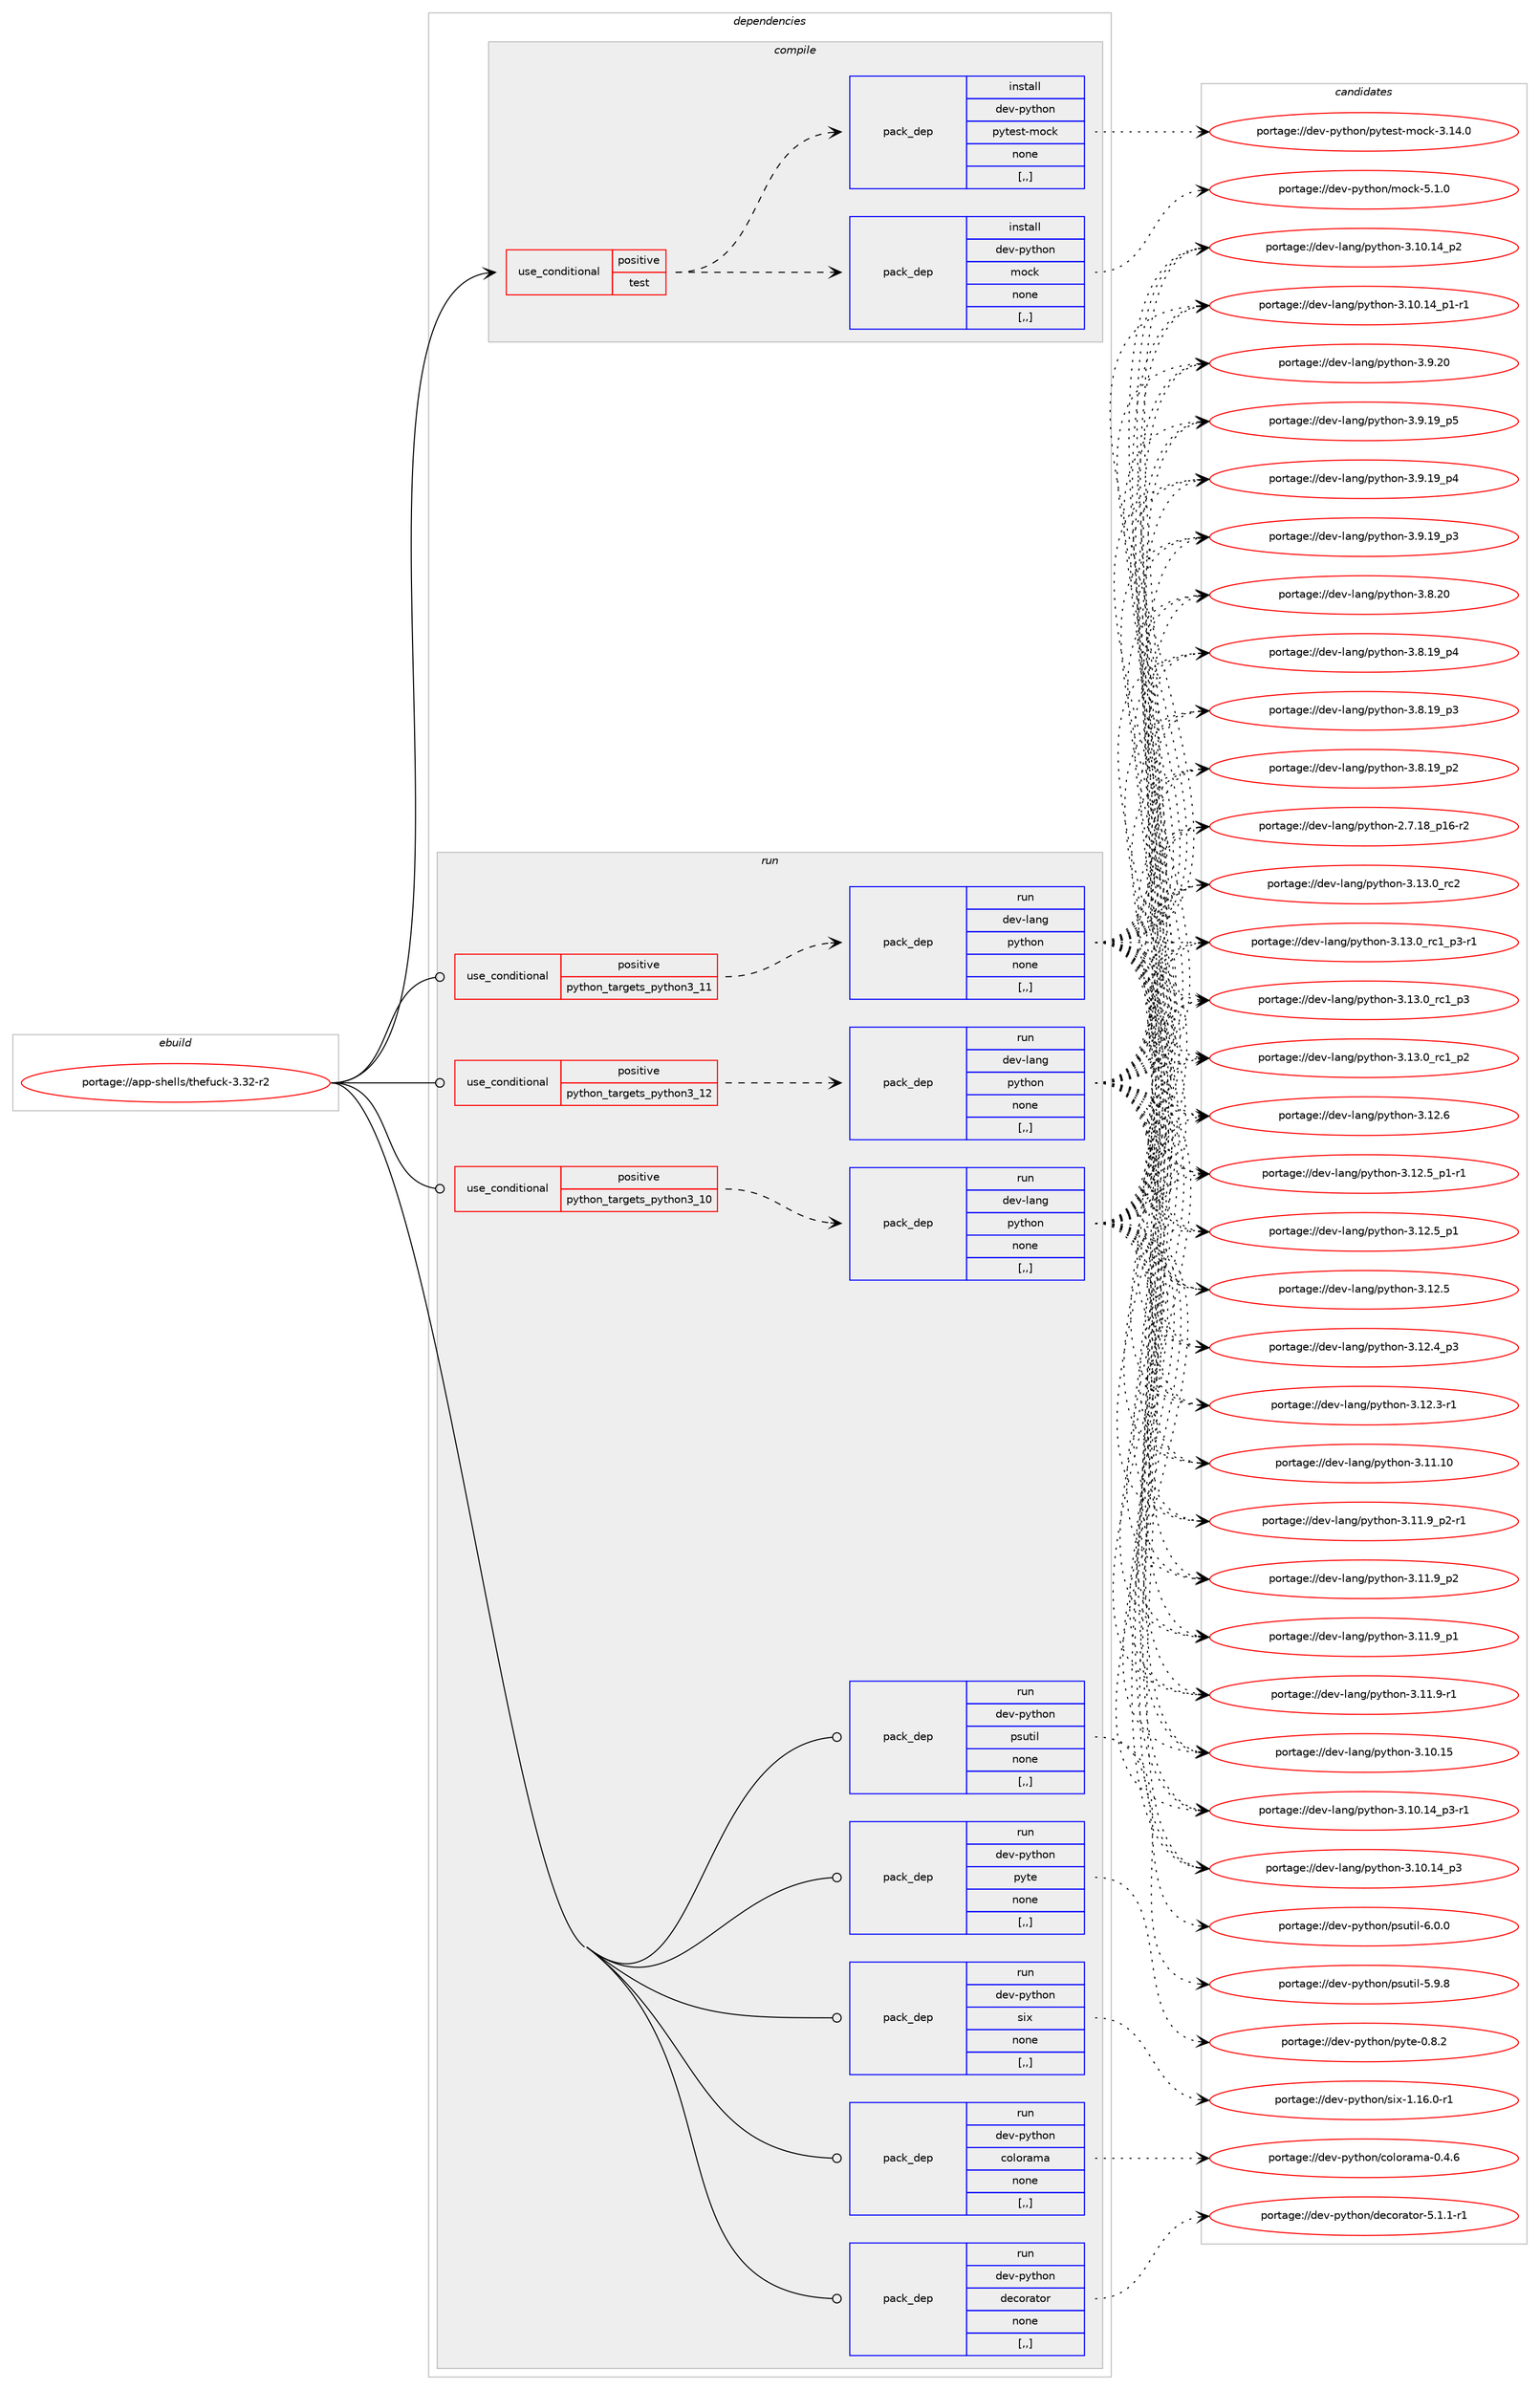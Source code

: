 digraph prolog {

# *************
# Graph options
# *************

newrank=true;
concentrate=true;
compound=true;
graph [rankdir=LR,fontname=Helvetica,fontsize=10,ranksep=1.5];#, ranksep=2.5, nodesep=0.2];
edge  [arrowhead=vee];
node  [fontname=Helvetica,fontsize=10];

# **********
# The ebuild
# **********

subgraph cluster_leftcol {
color=gray;
label=<<i>ebuild</i>>;
id [label="portage://app-shells/thefuck-3.32-r2", color=red, width=4, href="../app-shells/thefuck-3.32-r2.svg"];
}

# ****************
# The dependencies
# ****************

subgraph cluster_midcol {
color=gray;
label=<<i>dependencies</i>>;
subgraph cluster_compile {
fillcolor="#eeeeee";
style=filled;
label=<<i>compile</i>>;
subgraph cond144381 {
dependency546183 [label=<<TABLE BORDER="0" CELLBORDER="1" CELLSPACING="0" CELLPADDING="4"><TR><TD ROWSPAN="3" CELLPADDING="10">use_conditional</TD></TR><TR><TD>positive</TD></TR><TR><TD>test</TD></TR></TABLE>>, shape=none, color=red];
subgraph pack397718 {
dependency546184 [label=<<TABLE BORDER="0" CELLBORDER="1" CELLSPACING="0" CELLPADDING="4" WIDTH="220"><TR><TD ROWSPAN="6" CELLPADDING="30">pack_dep</TD></TR><TR><TD WIDTH="110">install</TD></TR><TR><TD>dev-python</TD></TR><TR><TD>mock</TD></TR><TR><TD>none</TD></TR><TR><TD>[,,]</TD></TR></TABLE>>, shape=none, color=blue];
}
dependency546183:e -> dependency546184:w [weight=20,style="dashed",arrowhead="vee"];
subgraph pack397719 {
dependency546185 [label=<<TABLE BORDER="0" CELLBORDER="1" CELLSPACING="0" CELLPADDING="4" WIDTH="220"><TR><TD ROWSPAN="6" CELLPADDING="30">pack_dep</TD></TR><TR><TD WIDTH="110">install</TD></TR><TR><TD>dev-python</TD></TR><TR><TD>pytest-mock</TD></TR><TR><TD>none</TD></TR><TR><TD>[,,]</TD></TR></TABLE>>, shape=none, color=blue];
}
dependency546183:e -> dependency546185:w [weight=20,style="dashed",arrowhead="vee"];
}
id:e -> dependency546183:w [weight=20,style="solid",arrowhead="vee"];
}
subgraph cluster_compileandrun {
fillcolor="#eeeeee";
style=filled;
label=<<i>compile and run</i>>;
}
subgraph cluster_run {
fillcolor="#eeeeee";
style=filled;
label=<<i>run</i>>;
subgraph cond144382 {
dependency546186 [label=<<TABLE BORDER="0" CELLBORDER="1" CELLSPACING="0" CELLPADDING="4"><TR><TD ROWSPAN="3" CELLPADDING="10">use_conditional</TD></TR><TR><TD>positive</TD></TR><TR><TD>python_targets_python3_10</TD></TR></TABLE>>, shape=none, color=red];
subgraph pack397720 {
dependency546187 [label=<<TABLE BORDER="0" CELLBORDER="1" CELLSPACING="0" CELLPADDING="4" WIDTH="220"><TR><TD ROWSPAN="6" CELLPADDING="30">pack_dep</TD></TR><TR><TD WIDTH="110">run</TD></TR><TR><TD>dev-lang</TD></TR><TR><TD>python</TD></TR><TR><TD>none</TD></TR><TR><TD>[,,]</TD></TR></TABLE>>, shape=none, color=blue];
}
dependency546186:e -> dependency546187:w [weight=20,style="dashed",arrowhead="vee"];
}
id:e -> dependency546186:w [weight=20,style="solid",arrowhead="odot"];
subgraph cond144383 {
dependency546188 [label=<<TABLE BORDER="0" CELLBORDER="1" CELLSPACING="0" CELLPADDING="4"><TR><TD ROWSPAN="3" CELLPADDING="10">use_conditional</TD></TR><TR><TD>positive</TD></TR><TR><TD>python_targets_python3_11</TD></TR></TABLE>>, shape=none, color=red];
subgraph pack397721 {
dependency546189 [label=<<TABLE BORDER="0" CELLBORDER="1" CELLSPACING="0" CELLPADDING="4" WIDTH="220"><TR><TD ROWSPAN="6" CELLPADDING="30">pack_dep</TD></TR><TR><TD WIDTH="110">run</TD></TR><TR><TD>dev-lang</TD></TR><TR><TD>python</TD></TR><TR><TD>none</TD></TR><TR><TD>[,,]</TD></TR></TABLE>>, shape=none, color=blue];
}
dependency546188:e -> dependency546189:w [weight=20,style="dashed",arrowhead="vee"];
}
id:e -> dependency546188:w [weight=20,style="solid",arrowhead="odot"];
subgraph cond144384 {
dependency546190 [label=<<TABLE BORDER="0" CELLBORDER="1" CELLSPACING="0" CELLPADDING="4"><TR><TD ROWSPAN="3" CELLPADDING="10">use_conditional</TD></TR><TR><TD>positive</TD></TR><TR><TD>python_targets_python3_12</TD></TR></TABLE>>, shape=none, color=red];
subgraph pack397722 {
dependency546191 [label=<<TABLE BORDER="0" CELLBORDER="1" CELLSPACING="0" CELLPADDING="4" WIDTH="220"><TR><TD ROWSPAN="6" CELLPADDING="30">pack_dep</TD></TR><TR><TD WIDTH="110">run</TD></TR><TR><TD>dev-lang</TD></TR><TR><TD>python</TD></TR><TR><TD>none</TD></TR><TR><TD>[,,]</TD></TR></TABLE>>, shape=none, color=blue];
}
dependency546190:e -> dependency546191:w [weight=20,style="dashed",arrowhead="vee"];
}
id:e -> dependency546190:w [weight=20,style="solid",arrowhead="odot"];
subgraph pack397723 {
dependency546192 [label=<<TABLE BORDER="0" CELLBORDER="1" CELLSPACING="0" CELLPADDING="4" WIDTH="220"><TR><TD ROWSPAN="6" CELLPADDING="30">pack_dep</TD></TR><TR><TD WIDTH="110">run</TD></TR><TR><TD>dev-python</TD></TR><TR><TD>colorama</TD></TR><TR><TD>none</TD></TR><TR><TD>[,,]</TD></TR></TABLE>>, shape=none, color=blue];
}
id:e -> dependency546192:w [weight=20,style="solid",arrowhead="odot"];
subgraph pack397724 {
dependency546193 [label=<<TABLE BORDER="0" CELLBORDER="1" CELLSPACING="0" CELLPADDING="4" WIDTH="220"><TR><TD ROWSPAN="6" CELLPADDING="30">pack_dep</TD></TR><TR><TD WIDTH="110">run</TD></TR><TR><TD>dev-python</TD></TR><TR><TD>decorator</TD></TR><TR><TD>none</TD></TR><TR><TD>[,,]</TD></TR></TABLE>>, shape=none, color=blue];
}
id:e -> dependency546193:w [weight=20,style="solid",arrowhead="odot"];
subgraph pack397725 {
dependency546194 [label=<<TABLE BORDER="0" CELLBORDER="1" CELLSPACING="0" CELLPADDING="4" WIDTH="220"><TR><TD ROWSPAN="6" CELLPADDING="30">pack_dep</TD></TR><TR><TD WIDTH="110">run</TD></TR><TR><TD>dev-python</TD></TR><TR><TD>psutil</TD></TR><TR><TD>none</TD></TR><TR><TD>[,,]</TD></TR></TABLE>>, shape=none, color=blue];
}
id:e -> dependency546194:w [weight=20,style="solid",arrowhead="odot"];
subgraph pack397726 {
dependency546195 [label=<<TABLE BORDER="0" CELLBORDER="1" CELLSPACING="0" CELLPADDING="4" WIDTH="220"><TR><TD ROWSPAN="6" CELLPADDING="30">pack_dep</TD></TR><TR><TD WIDTH="110">run</TD></TR><TR><TD>dev-python</TD></TR><TR><TD>pyte</TD></TR><TR><TD>none</TD></TR><TR><TD>[,,]</TD></TR></TABLE>>, shape=none, color=blue];
}
id:e -> dependency546195:w [weight=20,style="solid",arrowhead="odot"];
subgraph pack397727 {
dependency546196 [label=<<TABLE BORDER="0" CELLBORDER="1" CELLSPACING="0" CELLPADDING="4" WIDTH="220"><TR><TD ROWSPAN="6" CELLPADDING="30">pack_dep</TD></TR><TR><TD WIDTH="110">run</TD></TR><TR><TD>dev-python</TD></TR><TR><TD>six</TD></TR><TR><TD>none</TD></TR><TR><TD>[,,]</TD></TR></TABLE>>, shape=none, color=blue];
}
id:e -> dependency546196:w [weight=20,style="solid",arrowhead="odot"];
}
}

# **************
# The candidates
# **************

subgraph cluster_choices {
rank=same;
color=gray;
label=<<i>candidates</i>>;

subgraph choice397718 {
color=black;
nodesep=1;
choice100101118451121211161041111104710911199107455346494648 [label="portage://dev-python/mock-5.1.0", color=red, width=4,href="../dev-python/mock-5.1.0.svg"];
dependency546184:e -> choice100101118451121211161041111104710911199107455346494648:w [style=dotted,weight="100"];
}
subgraph choice397719 {
color=black;
nodesep=1;
choice1001011184511212111610411111047112121116101115116451091119910745514649524648 [label="portage://dev-python/pytest-mock-3.14.0", color=red, width=4,href="../dev-python/pytest-mock-3.14.0.svg"];
dependency546185:e -> choice1001011184511212111610411111047112121116101115116451091119910745514649524648:w [style=dotted,weight="100"];
}
subgraph choice397720 {
color=black;
nodesep=1;
choice10010111845108971101034711212111610411111045514649514648951149950 [label="portage://dev-lang/python-3.13.0_rc2", color=red, width=4,href="../dev-lang/python-3.13.0_rc2.svg"];
choice1001011184510897110103471121211161041111104551464951464895114994995112514511449 [label="portage://dev-lang/python-3.13.0_rc1_p3-r1", color=red, width=4,href="../dev-lang/python-3.13.0_rc1_p3-r1.svg"];
choice100101118451089711010347112121116104111110455146495146489511499499511251 [label="portage://dev-lang/python-3.13.0_rc1_p3", color=red, width=4,href="../dev-lang/python-3.13.0_rc1_p3.svg"];
choice100101118451089711010347112121116104111110455146495146489511499499511250 [label="portage://dev-lang/python-3.13.0_rc1_p2", color=red, width=4,href="../dev-lang/python-3.13.0_rc1_p2.svg"];
choice10010111845108971101034711212111610411111045514649504654 [label="portage://dev-lang/python-3.12.6", color=red, width=4,href="../dev-lang/python-3.12.6.svg"];
choice1001011184510897110103471121211161041111104551464950465395112494511449 [label="portage://dev-lang/python-3.12.5_p1-r1", color=red, width=4,href="../dev-lang/python-3.12.5_p1-r1.svg"];
choice100101118451089711010347112121116104111110455146495046539511249 [label="portage://dev-lang/python-3.12.5_p1", color=red, width=4,href="../dev-lang/python-3.12.5_p1.svg"];
choice10010111845108971101034711212111610411111045514649504653 [label="portage://dev-lang/python-3.12.5", color=red, width=4,href="../dev-lang/python-3.12.5.svg"];
choice100101118451089711010347112121116104111110455146495046529511251 [label="portage://dev-lang/python-3.12.4_p3", color=red, width=4,href="../dev-lang/python-3.12.4_p3.svg"];
choice100101118451089711010347112121116104111110455146495046514511449 [label="portage://dev-lang/python-3.12.3-r1", color=red, width=4,href="../dev-lang/python-3.12.3-r1.svg"];
choice1001011184510897110103471121211161041111104551464949464948 [label="portage://dev-lang/python-3.11.10", color=red, width=4,href="../dev-lang/python-3.11.10.svg"];
choice1001011184510897110103471121211161041111104551464949465795112504511449 [label="portage://dev-lang/python-3.11.9_p2-r1", color=red, width=4,href="../dev-lang/python-3.11.9_p2-r1.svg"];
choice100101118451089711010347112121116104111110455146494946579511250 [label="portage://dev-lang/python-3.11.9_p2", color=red, width=4,href="../dev-lang/python-3.11.9_p2.svg"];
choice100101118451089711010347112121116104111110455146494946579511249 [label="portage://dev-lang/python-3.11.9_p1", color=red, width=4,href="../dev-lang/python-3.11.9_p1.svg"];
choice100101118451089711010347112121116104111110455146494946574511449 [label="portage://dev-lang/python-3.11.9-r1", color=red, width=4,href="../dev-lang/python-3.11.9-r1.svg"];
choice1001011184510897110103471121211161041111104551464948464953 [label="portage://dev-lang/python-3.10.15", color=red, width=4,href="../dev-lang/python-3.10.15.svg"];
choice100101118451089711010347112121116104111110455146494846495295112514511449 [label="portage://dev-lang/python-3.10.14_p3-r1", color=red, width=4,href="../dev-lang/python-3.10.14_p3-r1.svg"];
choice10010111845108971101034711212111610411111045514649484649529511251 [label="portage://dev-lang/python-3.10.14_p3", color=red, width=4,href="../dev-lang/python-3.10.14_p3.svg"];
choice10010111845108971101034711212111610411111045514649484649529511250 [label="portage://dev-lang/python-3.10.14_p2", color=red, width=4,href="../dev-lang/python-3.10.14_p2.svg"];
choice100101118451089711010347112121116104111110455146494846495295112494511449 [label="portage://dev-lang/python-3.10.14_p1-r1", color=red, width=4,href="../dev-lang/python-3.10.14_p1-r1.svg"];
choice10010111845108971101034711212111610411111045514657465048 [label="portage://dev-lang/python-3.9.20", color=red, width=4,href="../dev-lang/python-3.9.20.svg"];
choice100101118451089711010347112121116104111110455146574649579511253 [label="portage://dev-lang/python-3.9.19_p5", color=red, width=4,href="../dev-lang/python-3.9.19_p5.svg"];
choice100101118451089711010347112121116104111110455146574649579511252 [label="portage://dev-lang/python-3.9.19_p4", color=red, width=4,href="../dev-lang/python-3.9.19_p4.svg"];
choice100101118451089711010347112121116104111110455146574649579511251 [label="portage://dev-lang/python-3.9.19_p3", color=red, width=4,href="../dev-lang/python-3.9.19_p3.svg"];
choice10010111845108971101034711212111610411111045514656465048 [label="portage://dev-lang/python-3.8.20", color=red, width=4,href="../dev-lang/python-3.8.20.svg"];
choice100101118451089711010347112121116104111110455146564649579511252 [label="portage://dev-lang/python-3.8.19_p4", color=red, width=4,href="../dev-lang/python-3.8.19_p4.svg"];
choice100101118451089711010347112121116104111110455146564649579511251 [label="portage://dev-lang/python-3.8.19_p3", color=red, width=4,href="../dev-lang/python-3.8.19_p3.svg"];
choice100101118451089711010347112121116104111110455146564649579511250 [label="portage://dev-lang/python-3.8.19_p2", color=red, width=4,href="../dev-lang/python-3.8.19_p2.svg"];
choice100101118451089711010347112121116104111110455046554649569511249544511450 [label="portage://dev-lang/python-2.7.18_p16-r2", color=red, width=4,href="../dev-lang/python-2.7.18_p16-r2.svg"];
dependency546187:e -> choice10010111845108971101034711212111610411111045514649514648951149950:w [style=dotted,weight="100"];
dependency546187:e -> choice1001011184510897110103471121211161041111104551464951464895114994995112514511449:w [style=dotted,weight="100"];
dependency546187:e -> choice100101118451089711010347112121116104111110455146495146489511499499511251:w [style=dotted,weight="100"];
dependency546187:e -> choice100101118451089711010347112121116104111110455146495146489511499499511250:w [style=dotted,weight="100"];
dependency546187:e -> choice10010111845108971101034711212111610411111045514649504654:w [style=dotted,weight="100"];
dependency546187:e -> choice1001011184510897110103471121211161041111104551464950465395112494511449:w [style=dotted,weight="100"];
dependency546187:e -> choice100101118451089711010347112121116104111110455146495046539511249:w [style=dotted,weight="100"];
dependency546187:e -> choice10010111845108971101034711212111610411111045514649504653:w [style=dotted,weight="100"];
dependency546187:e -> choice100101118451089711010347112121116104111110455146495046529511251:w [style=dotted,weight="100"];
dependency546187:e -> choice100101118451089711010347112121116104111110455146495046514511449:w [style=dotted,weight="100"];
dependency546187:e -> choice1001011184510897110103471121211161041111104551464949464948:w [style=dotted,weight="100"];
dependency546187:e -> choice1001011184510897110103471121211161041111104551464949465795112504511449:w [style=dotted,weight="100"];
dependency546187:e -> choice100101118451089711010347112121116104111110455146494946579511250:w [style=dotted,weight="100"];
dependency546187:e -> choice100101118451089711010347112121116104111110455146494946579511249:w [style=dotted,weight="100"];
dependency546187:e -> choice100101118451089711010347112121116104111110455146494946574511449:w [style=dotted,weight="100"];
dependency546187:e -> choice1001011184510897110103471121211161041111104551464948464953:w [style=dotted,weight="100"];
dependency546187:e -> choice100101118451089711010347112121116104111110455146494846495295112514511449:w [style=dotted,weight="100"];
dependency546187:e -> choice10010111845108971101034711212111610411111045514649484649529511251:w [style=dotted,weight="100"];
dependency546187:e -> choice10010111845108971101034711212111610411111045514649484649529511250:w [style=dotted,weight="100"];
dependency546187:e -> choice100101118451089711010347112121116104111110455146494846495295112494511449:w [style=dotted,weight="100"];
dependency546187:e -> choice10010111845108971101034711212111610411111045514657465048:w [style=dotted,weight="100"];
dependency546187:e -> choice100101118451089711010347112121116104111110455146574649579511253:w [style=dotted,weight="100"];
dependency546187:e -> choice100101118451089711010347112121116104111110455146574649579511252:w [style=dotted,weight="100"];
dependency546187:e -> choice100101118451089711010347112121116104111110455146574649579511251:w [style=dotted,weight="100"];
dependency546187:e -> choice10010111845108971101034711212111610411111045514656465048:w [style=dotted,weight="100"];
dependency546187:e -> choice100101118451089711010347112121116104111110455146564649579511252:w [style=dotted,weight="100"];
dependency546187:e -> choice100101118451089711010347112121116104111110455146564649579511251:w [style=dotted,weight="100"];
dependency546187:e -> choice100101118451089711010347112121116104111110455146564649579511250:w [style=dotted,weight="100"];
dependency546187:e -> choice100101118451089711010347112121116104111110455046554649569511249544511450:w [style=dotted,weight="100"];
}
subgraph choice397721 {
color=black;
nodesep=1;
choice10010111845108971101034711212111610411111045514649514648951149950 [label="portage://dev-lang/python-3.13.0_rc2", color=red, width=4,href="../dev-lang/python-3.13.0_rc2.svg"];
choice1001011184510897110103471121211161041111104551464951464895114994995112514511449 [label="portage://dev-lang/python-3.13.0_rc1_p3-r1", color=red, width=4,href="../dev-lang/python-3.13.0_rc1_p3-r1.svg"];
choice100101118451089711010347112121116104111110455146495146489511499499511251 [label="portage://dev-lang/python-3.13.0_rc1_p3", color=red, width=4,href="../dev-lang/python-3.13.0_rc1_p3.svg"];
choice100101118451089711010347112121116104111110455146495146489511499499511250 [label="portage://dev-lang/python-3.13.0_rc1_p2", color=red, width=4,href="../dev-lang/python-3.13.0_rc1_p2.svg"];
choice10010111845108971101034711212111610411111045514649504654 [label="portage://dev-lang/python-3.12.6", color=red, width=4,href="../dev-lang/python-3.12.6.svg"];
choice1001011184510897110103471121211161041111104551464950465395112494511449 [label="portage://dev-lang/python-3.12.5_p1-r1", color=red, width=4,href="../dev-lang/python-3.12.5_p1-r1.svg"];
choice100101118451089711010347112121116104111110455146495046539511249 [label="portage://dev-lang/python-3.12.5_p1", color=red, width=4,href="../dev-lang/python-3.12.5_p1.svg"];
choice10010111845108971101034711212111610411111045514649504653 [label="portage://dev-lang/python-3.12.5", color=red, width=4,href="../dev-lang/python-3.12.5.svg"];
choice100101118451089711010347112121116104111110455146495046529511251 [label="portage://dev-lang/python-3.12.4_p3", color=red, width=4,href="../dev-lang/python-3.12.4_p3.svg"];
choice100101118451089711010347112121116104111110455146495046514511449 [label="portage://dev-lang/python-3.12.3-r1", color=red, width=4,href="../dev-lang/python-3.12.3-r1.svg"];
choice1001011184510897110103471121211161041111104551464949464948 [label="portage://dev-lang/python-3.11.10", color=red, width=4,href="../dev-lang/python-3.11.10.svg"];
choice1001011184510897110103471121211161041111104551464949465795112504511449 [label="portage://dev-lang/python-3.11.9_p2-r1", color=red, width=4,href="../dev-lang/python-3.11.9_p2-r1.svg"];
choice100101118451089711010347112121116104111110455146494946579511250 [label="portage://dev-lang/python-3.11.9_p2", color=red, width=4,href="../dev-lang/python-3.11.9_p2.svg"];
choice100101118451089711010347112121116104111110455146494946579511249 [label="portage://dev-lang/python-3.11.9_p1", color=red, width=4,href="../dev-lang/python-3.11.9_p1.svg"];
choice100101118451089711010347112121116104111110455146494946574511449 [label="portage://dev-lang/python-3.11.9-r1", color=red, width=4,href="../dev-lang/python-3.11.9-r1.svg"];
choice1001011184510897110103471121211161041111104551464948464953 [label="portage://dev-lang/python-3.10.15", color=red, width=4,href="../dev-lang/python-3.10.15.svg"];
choice100101118451089711010347112121116104111110455146494846495295112514511449 [label="portage://dev-lang/python-3.10.14_p3-r1", color=red, width=4,href="../dev-lang/python-3.10.14_p3-r1.svg"];
choice10010111845108971101034711212111610411111045514649484649529511251 [label="portage://dev-lang/python-3.10.14_p3", color=red, width=4,href="../dev-lang/python-3.10.14_p3.svg"];
choice10010111845108971101034711212111610411111045514649484649529511250 [label="portage://dev-lang/python-3.10.14_p2", color=red, width=4,href="../dev-lang/python-3.10.14_p2.svg"];
choice100101118451089711010347112121116104111110455146494846495295112494511449 [label="portage://dev-lang/python-3.10.14_p1-r1", color=red, width=4,href="../dev-lang/python-3.10.14_p1-r1.svg"];
choice10010111845108971101034711212111610411111045514657465048 [label="portage://dev-lang/python-3.9.20", color=red, width=4,href="../dev-lang/python-3.9.20.svg"];
choice100101118451089711010347112121116104111110455146574649579511253 [label="portage://dev-lang/python-3.9.19_p5", color=red, width=4,href="../dev-lang/python-3.9.19_p5.svg"];
choice100101118451089711010347112121116104111110455146574649579511252 [label="portage://dev-lang/python-3.9.19_p4", color=red, width=4,href="../dev-lang/python-3.9.19_p4.svg"];
choice100101118451089711010347112121116104111110455146574649579511251 [label="portage://dev-lang/python-3.9.19_p3", color=red, width=4,href="../dev-lang/python-3.9.19_p3.svg"];
choice10010111845108971101034711212111610411111045514656465048 [label="portage://dev-lang/python-3.8.20", color=red, width=4,href="../dev-lang/python-3.8.20.svg"];
choice100101118451089711010347112121116104111110455146564649579511252 [label="portage://dev-lang/python-3.8.19_p4", color=red, width=4,href="../dev-lang/python-3.8.19_p4.svg"];
choice100101118451089711010347112121116104111110455146564649579511251 [label="portage://dev-lang/python-3.8.19_p3", color=red, width=4,href="../dev-lang/python-3.8.19_p3.svg"];
choice100101118451089711010347112121116104111110455146564649579511250 [label="portage://dev-lang/python-3.8.19_p2", color=red, width=4,href="../dev-lang/python-3.8.19_p2.svg"];
choice100101118451089711010347112121116104111110455046554649569511249544511450 [label="portage://dev-lang/python-2.7.18_p16-r2", color=red, width=4,href="../dev-lang/python-2.7.18_p16-r2.svg"];
dependency546189:e -> choice10010111845108971101034711212111610411111045514649514648951149950:w [style=dotted,weight="100"];
dependency546189:e -> choice1001011184510897110103471121211161041111104551464951464895114994995112514511449:w [style=dotted,weight="100"];
dependency546189:e -> choice100101118451089711010347112121116104111110455146495146489511499499511251:w [style=dotted,weight="100"];
dependency546189:e -> choice100101118451089711010347112121116104111110455146495146489511499499511250:w [style=dotted,weight="100"];
dependency546189:e -> choice10010111845108971101034711212111610411111045514649504654:w [style=dotted,weight="100"];
dependency546189:e -> choice1001011184510897110103471121211161041111104551464950465395112494511449:w [style=dotted,weight="100"];
dependency546189:e -> choice100101118451089711010347112121116104111110455146495046539511249:w [style=dotted,weight="100"];
dependency546189:e -> choice10010111845108971101034711212111610411111045514649504653:w [style=dotted,weight="100"];
dependency546189:e -> choice100101118451089711010347112121116104111110455146495046529511251:w [style=dotted,weight="100"];
dependency546189:e -> choice100101118451089711010347112121116104111110455146495046514511449:w [style=dotted,weight="100"];
dependency546189:e -> choice1001011184510897110103471121211161041111104551464949464948:w [style=dotted,weight="100"];
dependency546189:e -> choice1001011184510897110103471121211161041111104551464949465795112504511449:w [style=dotted,weight="100"];
dependency546189:e -> choice100101118451089711010347112121116104111110455146494946579511250:w [style=dotted,weight="100"];
dependency546189:e -> choice100101118451089711010347112121116104111110455146494946579511249:w [style=dotted,weight="100"];
dependency546189:e -> choice100101118451089711010347112121116104111110455146494946574511449:w [style=dotted,weight="100"];
dependency546189:e -> choice1001011184510897110103471121211161041111104551464948464953:w [style=dotted,weight="100"];
dependency546189:e -> choice100101118451089711010347112121116104111110455146494846495295112514511449:w [style=dotted,weight="100"];
dependency546189:e -> choice10010111845108971101034711212111610411111045514649484649529511251:w [style=dotted,weight="100"];
dependency546189:e -> choice10010111845108971101034711212111610411111045514649484649529511250:w [style=dotted,weight="100"];
dependency546189:e -> choice100101118451089711010347112121116104111110455146494846495295112494511449:w [style=dotted,weight="100"];
dependency546189:e -> choice10010111845108971101034711212111610411111045514657465048:w [style=dotted,weight="100"];
dependency546189:e -> choice100101118451089711010347112121116104111110455146574649579511253:w [style=dotted,weight="100"];
dependency546189:e -> choice100101118451089711010347112121116104111110455146574649579511252:w [style=dotted,weight="100"];
dependency546189:e -> choice100101118451089711010347112121116104111110455146574649579511251:w [style=dotted,weight="100"];
dependency546189:e -> choice10010111845108971101034711212111610411111045514656465048:w [style=dotted,weight="100"];
dependency546189:e -> choice100101118451089711010347112121116104111110455146564649579511252:w [style=dotted,weight="100"];
dependency546189:e -> choice100101118451089711010347112121116104111110455146564649579511251:w [style=dotted,weight="100"];
dependency546189:e -> choice100101118451089711010347112121116104111110455146564649579511250:w [style=dotted,weight="100"];
dependency546189:e -> choice100101118451089711010347112121116104111110455046554649569511249544511450:w [style=dotted,weight="100"];
}
subgraph choice397722 {
color=black;
nodesep=1;
choice10010111845108971101034711212111610411111045514649514648951149950 [label="portage://dev-lang/python-3.13.0_rc2", color=red, width=4,href="../dev-lang/python-3.13.0_rc2.svg"];
choice1001011184510897110103471121211161041111104551464951464895114994995112514511449 [label="portage://dev-lang/python-3.13.0_rc1_p3-r1", color=red, width=4,href="../dev-lang/python-3.13.0_rc1_p3-r1.svg"];
choice100101118451089711010347112121116104111110455146495146489511499499511251 [label="portage://dev-lang/python-3.13.0_rc1_p3", color=red, width=4,href="../dev-lang/python-3.13.0_rc1_p3.svg"];
choice100101118451089711010347112121116104111110455146495146489511499499511250 [label="portage://dev-lang/python-3.13.0_rc1_p2", color=red, width=4,href="../dev-lang/python-3.13.0_rc1_p2.svg"];
choice10010111845108971101034711212111610411111045514649504654 [label="portage://dev-lang/python-3.12.6", color=red, width=4,href="../dev-lang/python-3.12.6.svg"];
choice1001011184510897110103471121211161041111104551464950465395112494511449 [label="portage://dev-lang/python-3.12.5_p1-r1", color=red, width=4,href="../dev-lang/python-3.12.5_p1-r1.svg"];
choice100101118451089711010347112121116104111110455146495046539511249 [label="portage://dev-lang/python-3.12.5_p1", color=red, width=4,href="../dev-lang/python-3.12.5_p1.svg"];
choice10010111845108971101034711212111610411111045514649504653 [label="portage://dev-lang/python-3.12.5", color=red, width=4,href="../dev-lang/python-3.12.5.svg"];
choice100101118451089711010347112121116104111110455146495046529511251 [label="portage://dev-lang/python-3.12.4_p3", color=red, width=4,href="../dev-lang/python-3.12.4_p3.svg"];
choice100101118451089711010347112121116104111110455146495046514511449 [label="portage://dev-lang/python-3.12.3-r1", color=red, width=4,href="../dev-lang/python-3.12.3-r1.svg"];
choice1001011184510897110103471121211161041111104551464949464948 [label="portage://dev-lang/python-3.11.10", color=red, width=4,href="../dev-lang/python-3.11.10.svg"];
choice1001011184510897110103471121211161041111104551464949465795112504511449 [label="portage://dev-lang/python-3.11.9_p2-r1", color=red, width=4,href="../dev-lang/python-3.11.9_p2-r1.svg"];
choice100101118451089711010347112121116104111110455146494946579511250 [label="portage://dev-lang/python-3.11.9_p2", color=red, width=4,href="../dev-lang/python-3.11.9_p2.svg"];
choice100101118451089711010347112121116104111110455146494946579511249 [label="portage://dev-lang/python-3.11.9_p1", color=red, width=4,href="../dev-lang/python-3.11.9_p1.svg"];
choice100101118451089711010347112121116104111110455146494946574511449 [label="portage://dev-lang/python-3.11.9-r1", color=red, width=4,href="../dev-lang/python-3.11.9-r1.svg"];
choice1001011184510897110103471121211161041111104551464948464953 [label="portage://dev-lang/python-3.10.15", color=red, width=4,href="../dev-lang/python-3.10.15.svg"];
choice100101118451089711010347112121116104111110455146494846495295112514511449 [label="portage://dev-lang/python-3.10.14_p3-r1", color=red, width=4,href="../dev-lang/python-3.10.14_p3-r1.svg"];
choice10010111845108971101034711212111610411111045514649484649529511251 [label="portage://dev-lang/python-3.10.14_p3", color=red, width=4,href="../dev-lang/python-3.10.14_p3.svg"];
choice10010111845108971101034711212111610411111045514649484649529511250 [label="portage://dev-lang/python-3.10.14_p2", color=red, width=4,href="../dev-lang/python-3.10.14_p2.svg"];
choice100101118451089711010347112121116104111110455146494846495295112494511449 [label="portage://dev-lang/python-3.10.14_p1-r1", color=red, width=4,href="../dev-lang/python-3.10.14_p1-r1.svg"];
choice10010111845108971101034711212111610411111045514657465048 [label="portage://dev-lang/python-3.9.20", color=red, width=4,href="../dev-lang/python-3.9.20.svg"];
choice100101118451089711010347112121116104111110455146574649579511253 [label="portage://dev-lang/python-3.9.19_p5", color=red, width=4,href="../dev-lang/python-3.9.19_p5.svg"];
choice100101118451089711010347112121116104111110455146574649579511252 [label="portage://dev-lang/python-3.9.19_p4", color=red, width=4,href="../dev-lang/python-3.9.19_p4.svg"];
choice100101118451089711010347112121116104111110455146574649579511251 [label="portage://dev-lang/python-3.9.19_p3", color=red, width=4,href="../dev-lang/python-3.9.19_p3.svg"];
choice10010111845108971101034711212111610411111045514656465048 [label="portage://dev-lang/python-3.8.20", color=red, width=4,href="../dev-lang/python-3.8.20.svg"];
choice100101118451089711010347112121116104111110455146564649579511252 [label="portage://dev-lang/python-3.8.19_p4", color=red, width=4,href="../dev-lang/python-3.8.19_p4.svg"];
choice100101118451089711010347112121116104111110455146564649579511251 [label="portage://dev-lang/python-3.8.19_p3", color=red, width=4,href="../dev-lang/python-3.8.19_p3.svg"];
choice100101118451089711010347112121116104111110455146564649579511250 [label="portage://dev-lang/python-3.8.19_p2", color=red, width=4,href="../dev-lang/python-3.8.19_p2.svg"];
choice100101118451089711010347112121116104111110455046554649569511249544511450 [label="portage://dev-lang/python-2.7.18_p16-r2", color=red, width=4,href="../dev-lang/python-2.7.18_p16-r2.svg"];
dependency546191:e -> choice10010111845108971101034711212111610411111045514649514648951149950:w [style=dotted,weight="100"];
dependency546191:e -> choice1001011184510897110103471121211161041111104551464951464895114994995112514511449:w [style=dotted,weight="100"];
dependency546191:e -> choice100101118451089711010347112121116104111110455146495146489511499499511251:w [style=dotted,weight="100"];
dependency546191:e -> choice100101118451089711010347112121116104111110455146495146489511499499511250:w [style=dotted,weight="100"];
dependency546191:e -> choice10010111845108971101034711212111610411111045514649504654:w [style=dotted,weight="100"];
dependency546191:e -> choice1001011184510897110103471121211161041111104551464950465395112494511449:w [style=dotted,weight="100"];
dependency546191:e -> choice100101118451089711010347112121116104111110455146495046539511249:w [style=dotted,weight="100"];
dependency546191:e -> choice10010111845108971101034711212111610411111045514649504653:w [style=dotted,weight="100"];
dependency546191:e -> choice100101118451089711010347112121116104111110455146495046529511251:w [style=dotted,weight="100"];
dependency546191:e -> choice100101118451089711010347112121116104111110455146495046514511449:w [style=dotted,weight="100"];
dependency546191:e -> choice1001011184510897110103471121211161041111104551464949464948:w [style=dotted,weight="100"];
dependency546191:e -> choice1001011184510897110103471121211161041111104551464949465795112504511449:w [style=dotted,weight="100"];
dependency546191:e -> choice100101118451089711010347112121116104111110455146494946579511250:w [style=dotted,weight="100"];
dependency546191:e -> choice100101118451089711010347112121116104111110455146494946579511249:w [style=dotted,weight="100"];
dependency546191:e -> choice100101118451089711010347112121116104111110455146494946574511449:w [style=dotted,weight="100"];
dependency546191:e -> choice1001011184510897110103471121211161041111104551464948464953:w [style=dotted,weight="100"];
dependency546191:e -> choice100101118451089711010347112121116104111110455146494846495295112514511449:w [style=dotted,weight="100"];
dependency546191:e -> choice10010111845108971101034711212111610411111045514649484649529511251:w [style=dotted,weight="100"];
dependency546191:e -> choice10010111845108971101034711212111610411111045514649484649529511250:w [style=dotted,weight="100"];
dependency546191:e -> choice100101118451089711010347112121116104111110455146494846495295112494511449:w [style=dotted,weight="100"];
dependency546191:e -> choice10010111845108971101034711212111610411111045514657465048:w [style=dotted,weight="100"];
dependency546191:e -> choice100101118451089711010347112121116104111110455146574649579511253:w [style=dotted,weight="100"];
dependency546191:e -> choice100101118451089711010347112121116104111110455146574649579511252:w [style=dotted,weight="100"];
dependency546191:e -> choice100101118451089711010347112121116104111110455146574649579511251:w [style=dotted,weight="100"];
dependency546191:e -> choice10010111845108971101034711212111610411111045514656465048:w [style=dotted,weight="100"];
dependency546191:e -> choice100101118451089711010347112121116104111110455146564649579511252:w [style=dotted,weight="100"];
dependency546191:e -> choice100101118451089711010347112121116104111110455146564649579511251:w [style=dotted,weight="100"];
dependency546191:e -> choice100101118451089711010347112121116104111110455146564649579511250:w [style=dotted,weight="100"];
dependency546191:e -> choice100101118451089711010347112121116104111110455046554649569511249544511450:w [style=dotted,weight="100"];
}
subgraph choice397723 {
color=black;
nodesep=1;
choice1001011184511212111610411111047991111081111149710997454846524654 [label="portage://dev-python/colorama-0.4.6", color=red, width=4,href="../dev-python/colorama-0.4.6.svg"];
dependency546192:e -> choice1001011184511212111610411111047991111081111149710997454846524654:w [style=dotted,weight="100"];
}
subgraph choice397724 {
color=black;
nodesep=1;
choice100101118451121211161041111104710010199111114971161111144553464946494511449 [label="portage://dev-python/decorator-5.1.1-r1", color=red, width=4,href="../dev-python/decorator-5.1.1-r1.svg"];
dependency546193:e -> choice100101118451121211161041111104710010199111114971161111144553464946494511449:w [style=dotted,weight="100"];
}
subgraph choice397725 {
color=black;
nodesep=1;
choice1001011184511212111610411111047112115117116105108455446484648 [label="portage://dev-python/psutil-6.0.0", color=red, width=4,href="../dev-python/psutil-6.0.0.svg"];
choice1001011184511212111610411111047112115117116105108455346574656 [label="portage://dev-python/psutil-5.9.8", color=red, width=4,href="../dev-python/psutil-5.9.8.svg"];
dependency546194:e -> choice1001011184511212111610411111047112115117116105108455446484648:w [style=dotted,weight="100"];
dependency546194:e -> choice1001011184511212111610411111047112115117116105108455346574656:w [style=dotted,weight="100"];
}
subgraph choice397726 {
color=black;
nodesep=1;
choice1001011184511212111610411111047112121116101454846564650 [label="portage://dev-python/pyte-0.8.2", color=red, width=4,href="../dev-python/pyte-0.8.2.svg"];
dependency546195:e -> choice1001011184511212111610411111047112121116101454846564650:w [style=dotted,weight="100"];
}
subgraph choice397727 {
color=black;
nodesep=1;
choice1001011184511212111610411111047115105120454946495446484511449 [label="portage://dev-python/six-1.16.0-r1", color=red, width=4,href="../dev-python/six-1.16.0-r1.svg"];
dependency546196:e -> choice1001011184511212111610411111047115105120454946495446484511449:w [style=dotted,weight="100"];
}
}

}
